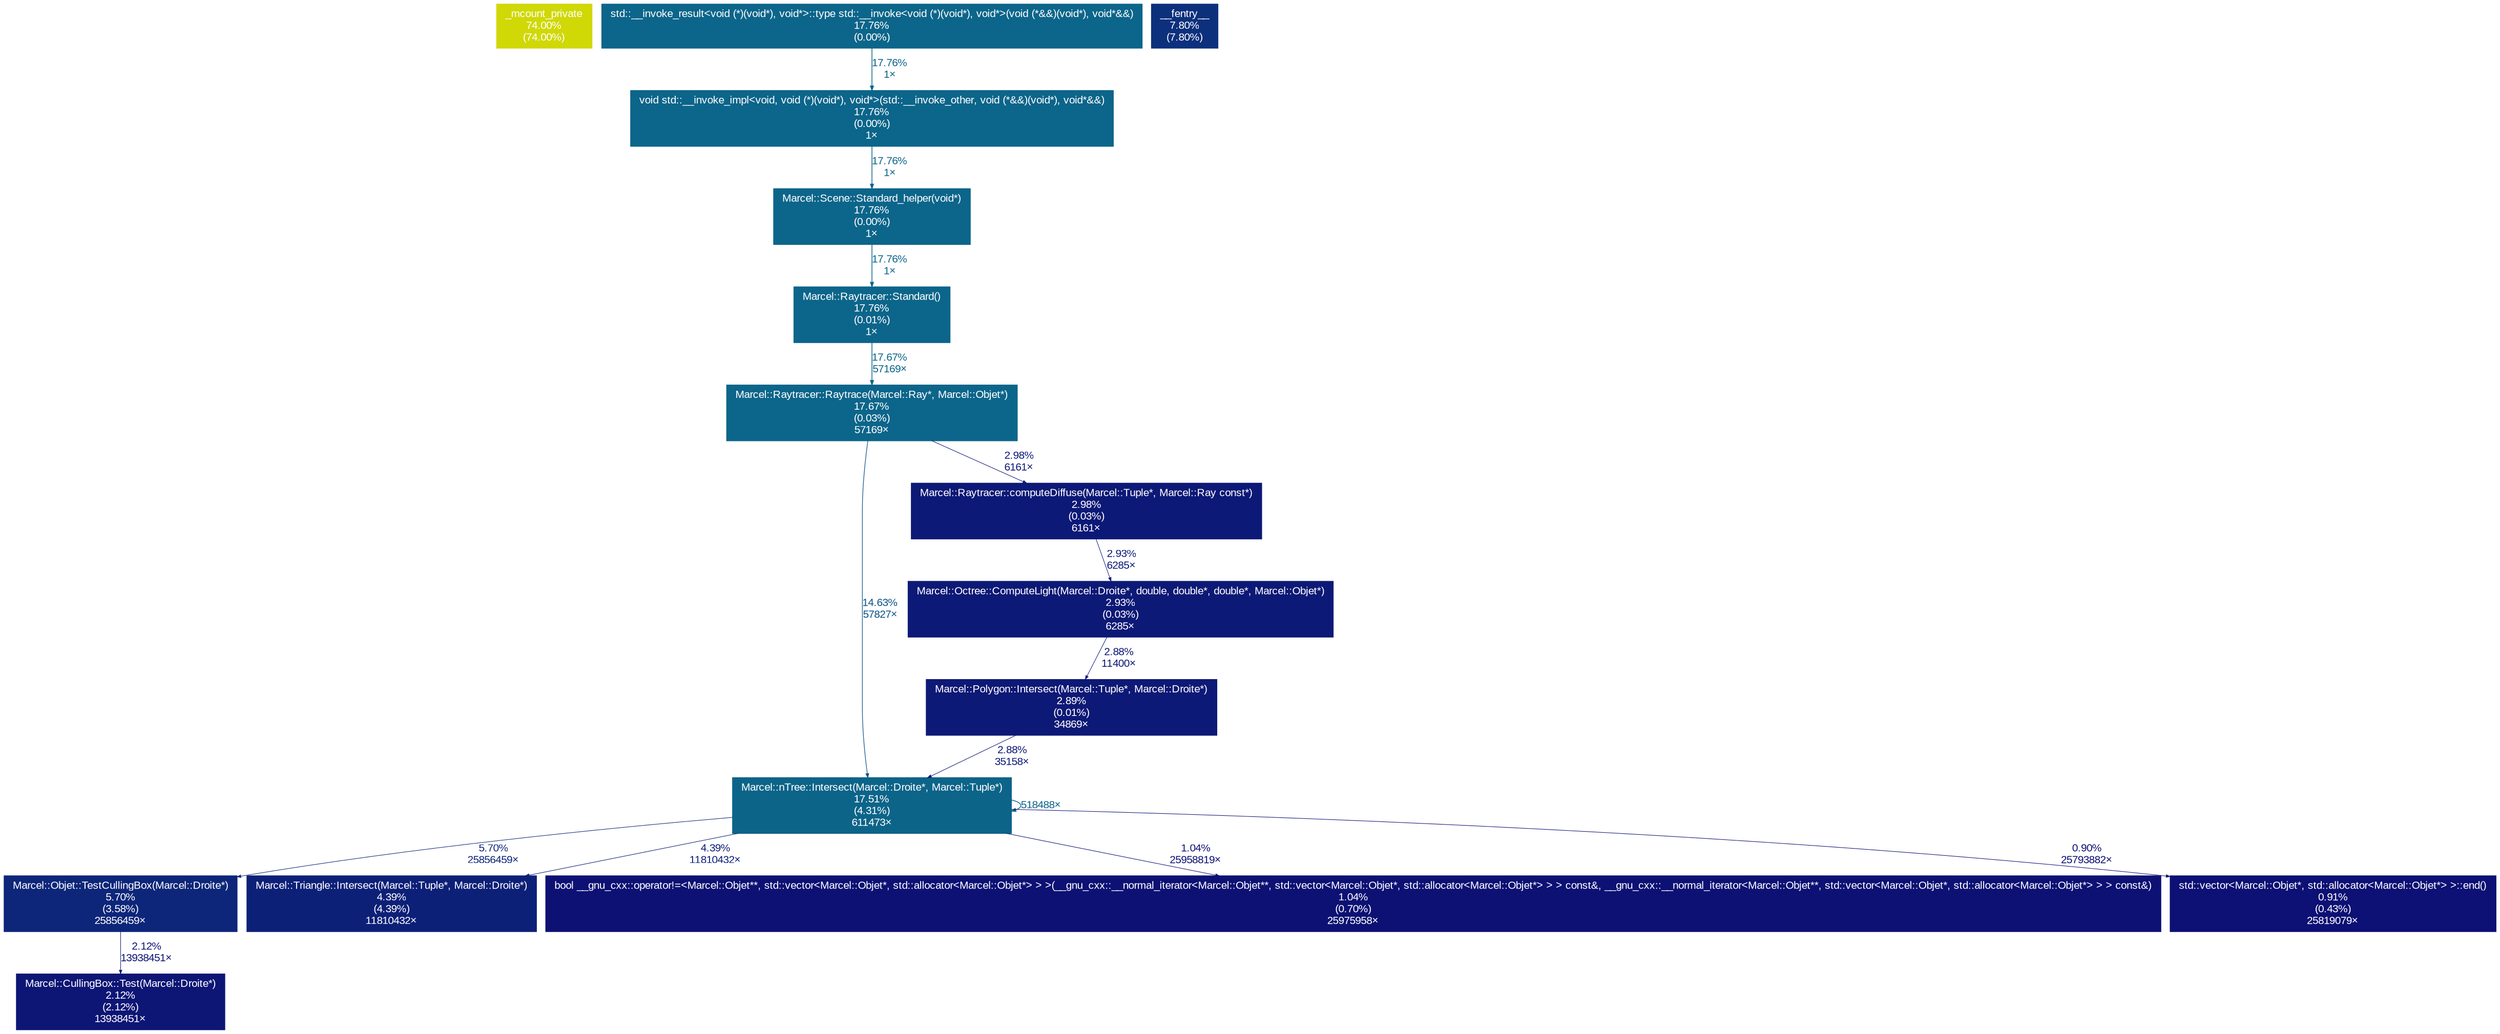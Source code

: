 digraph {
	graph [fontname=Arial, nodesep=0.125, ranksep=0.25];
	node [fontcolor=white, fontname=Arial, height=0, shape=box, style=filled, width=0];
	edge [fontname=Arial];
	1 [color="#d0d806", fontcolor="#ffffff", fontsize="10.00", label="_mcount_private\n74.00%\n(74.00%)"];
	2 [color="#0c658a", fontcolor="#ffffff", fontsize="10.00", label="Marcel::Scene::Standard_helper(void*)\n17.76%\n(0.00%)\n1×"];
	2 -> 3 [arrowsize="0.42", color="#0c658a", fontcolor="#0c658a", fontsize="10.00", label="17.76%\n1×", labeldistance="0.71", penwidth="0.71"];
	3 [color="#0c658a", fontcolor="#ffffff", fontsize="10.00", label="Marcel::Raytracer::Standard()\n17.76%\n(0.01%)\n1×"];
	3 -> 6 [arrowsize="0.42", color="#0c658a", fontcolor="#0c658a", fontsize="10.00", label="17.67%\n57169×", labeldistance="0.71", penwidth="0.71"];
	4 [color="#0c658a", fontcolor="#ffffff", fontsize="10.00", label="void std::__invoke_impl<void, void (*)(void*), void*>(std::__invoke_other, void (*&&)(void*), void*&&)\n17.76%\n(0.00%)\n1×"];
	4 -> 2 [arrowsize="0.42", color="#0c658a", fontcolor="#0c658a", fontsize="10.00", label="17.76%\n1×", labeldistance="0.71", penwidth="0.71"];
	5 [color="#0c658a", fontcolor="#ffffff", fontsize="10.00", label="std::__invoke_result<void (*)(void*), void*>::type std::__invoke<void (*)(void*), void*>(void (*&&)(void*), void*&&)\n17.76%\n(0.00%)"];
	5 -> 4 [arrowsize="0.42", color="#0c658a", fontcolor="#0c658a", fontsize="10.00", label="17.76%\n1×", labeldistance="0.71", penwidth="0.71"];
	6 [color="#0c658a", fontcolor="#ffffff", fontsize="10.00", label="Marcel::Raytracer::Raytrace(Marcel::Ray*, Marcel::Objet*)\n17.67%\n(0.03%)\n57169×"];
	6 -> 8 [arrowsize="0.38", color="#0c5386", fontcolor="#0c5386", fontsize="10.00", label="14.63%\n57827×", labeldistance="0.59", penwidth="0.59"];
	6 -> 12 [arrowsize="0.35", color="#0d1977", fontcolor="#0d1977", fontsize="10.00", label="2.98%\n6161×", labeldistance="0.50", penwidth="0.50"];
	8 [color="#0c6489", fontcolor="#ffffff", fontsize="10.00", label="Marcel::nTree::Intersect(Marcel::Droite*, Marcel::Tuple*)\n17.51%\n(4.31%)\n611473×"];
	8 -> 8 [arrowsize="0.42", color="#0c6489", fontcolor="#0c6489", fontsize="10.00", label="518488×", labeldistance="0.70", penwidth="0.70"];
	8 -> 10 [arrowsize="0.35", color="#0d267a", fontcolor="#0d267a", fontsize="10.00", label="5.70%\n25856459×", labeldistance="0.50", penwidth="0.50"];
	8 -> 11 [arrowsize="0.35", color="#0d2078", fontcolor="#0d2078", fontsize="10.00", label="4.39%\n11810432×", labeldistance="0.50", penwidth="0.50"];
	8 -> 15 [arrowsize="0.35", color="#0d1174", fontcolor="#0d1174", fontsize="10.00", label="1.04%\n25958819×", labeldistance="0.50", penwidth="0.50"];
	8 -> 16 [arrowsize="0.35", color="#0d1074", fontcolor="#0d1074", fontsize="10.00", label="0.90%\n25793882×", labeldistance="0.50", penwidth="0.50"];
	9 [color="#0d307d", fontcolor="#ffffff", fontsize="10.00", label="__fentry__\n7.80%\n(7.80%)"];
	10 [color="#0d267a", fontcolor="#ffffff", fontsize="10.00", label="Marcel::Objet::TestCullingBox(Marcel::Droite*)\n5.70%\n(3.58%)\n25856459×"];
	10 -> 14 [arrowsize="0.35", color="#0d1675", fontcolor="#0d1675", fontsize="10.00", label="2.12%\n13938451×", labeldistance="0.50", penwidth="0.50"];
	11 [color="#0d2078", fontcolor="#ffffff", fontsize="10.00", label="Marcel::Triangle::Intersect(Marcel::Tuple*, Marcel::Droite*)\n4.39%\n(4.39%)\n11810432×"];
	12 [color="#0d1977", fontcolor="#ffffff", fontsize="10.00", label="Marcel::Raytracer::computeDiffuse(Marcel::Tuple*, Marcel::Ray const*)\n2.98%\n(0.03%)\n6161×"];
	12 -> 13 [arrowsize="0.35", color="#0d1976", fontcolor="#0d1976", fontsize="10.00", label="2.93%\n6285×", labeldistance="0.50", penwidth="0.50"];
	13 [color="#0d1976", fontcolor="#ffffff", fontsize="10.00", label="Marcel::Octree::ComputeLight(Marcel::Droite*, double, double*, double*, Marcel::Objet*)\n2.93%\n(0.03%)\n6285×"];
	13 -> 86 [arrowsize="0.35", color="#0d1976", fontcolor="#0d1976", fontsize="10.00", label="2.88%\n11400×", labeldistance="0.50", penwidth="0.50"];
	14 [color="#0d1675", fontcolor="#ffffff", fontsize="10.00", label="Marcel::CullingBox::Test(Marcel::Droite*)\n2.12%\n(2.12%)\n13938451×"];
	15 [color="#0d1174", fontcolor="#ffffff", fontsize="10.00", label="bool __gnu_cxx::operator!=<Marcel::Objet**, std::vector<Marcel::Objet*, std::allocator<Marcel::Objet*> > >(__gnu_cxx::__normal_iterator<Marcel::Objet**, std::vector<Marcel::Objet*, std::allocator<Marcel::Objet*> > > const&, __gnu_cxx::__normal_iterator<Marcel::Objet**, std::vector<Marcel::Objet*, std::allocator<Marcel::Objet*> > > const&)\n1.04%\n(0.70%)\n25975958×"];
	16 [color="#0d1074", fontcolor="#ffffff", fontsize="10.00", label="std::vector<Marcel::Objet*, std::allocator<Marcel::Objet*> >::end()\n0.91%\n(0.43%)\n25819079×"];
	86 [color="#0d1976", fontcolor="#ffffff", fontsize="10.00", label="Marcel::Polygon::Intersect(Marcel::Tuple*, Marcel::Droite*)\n2.89%\n(0.01%)\n34869×"];
	86 -> 8 [arrowsize="0.35", color="#0d1976", fontcolor="#0d1976", fontsize="10.00", label="2.88%\n35158×", labeldistance="0.50", penwidth="0.50"];
}
